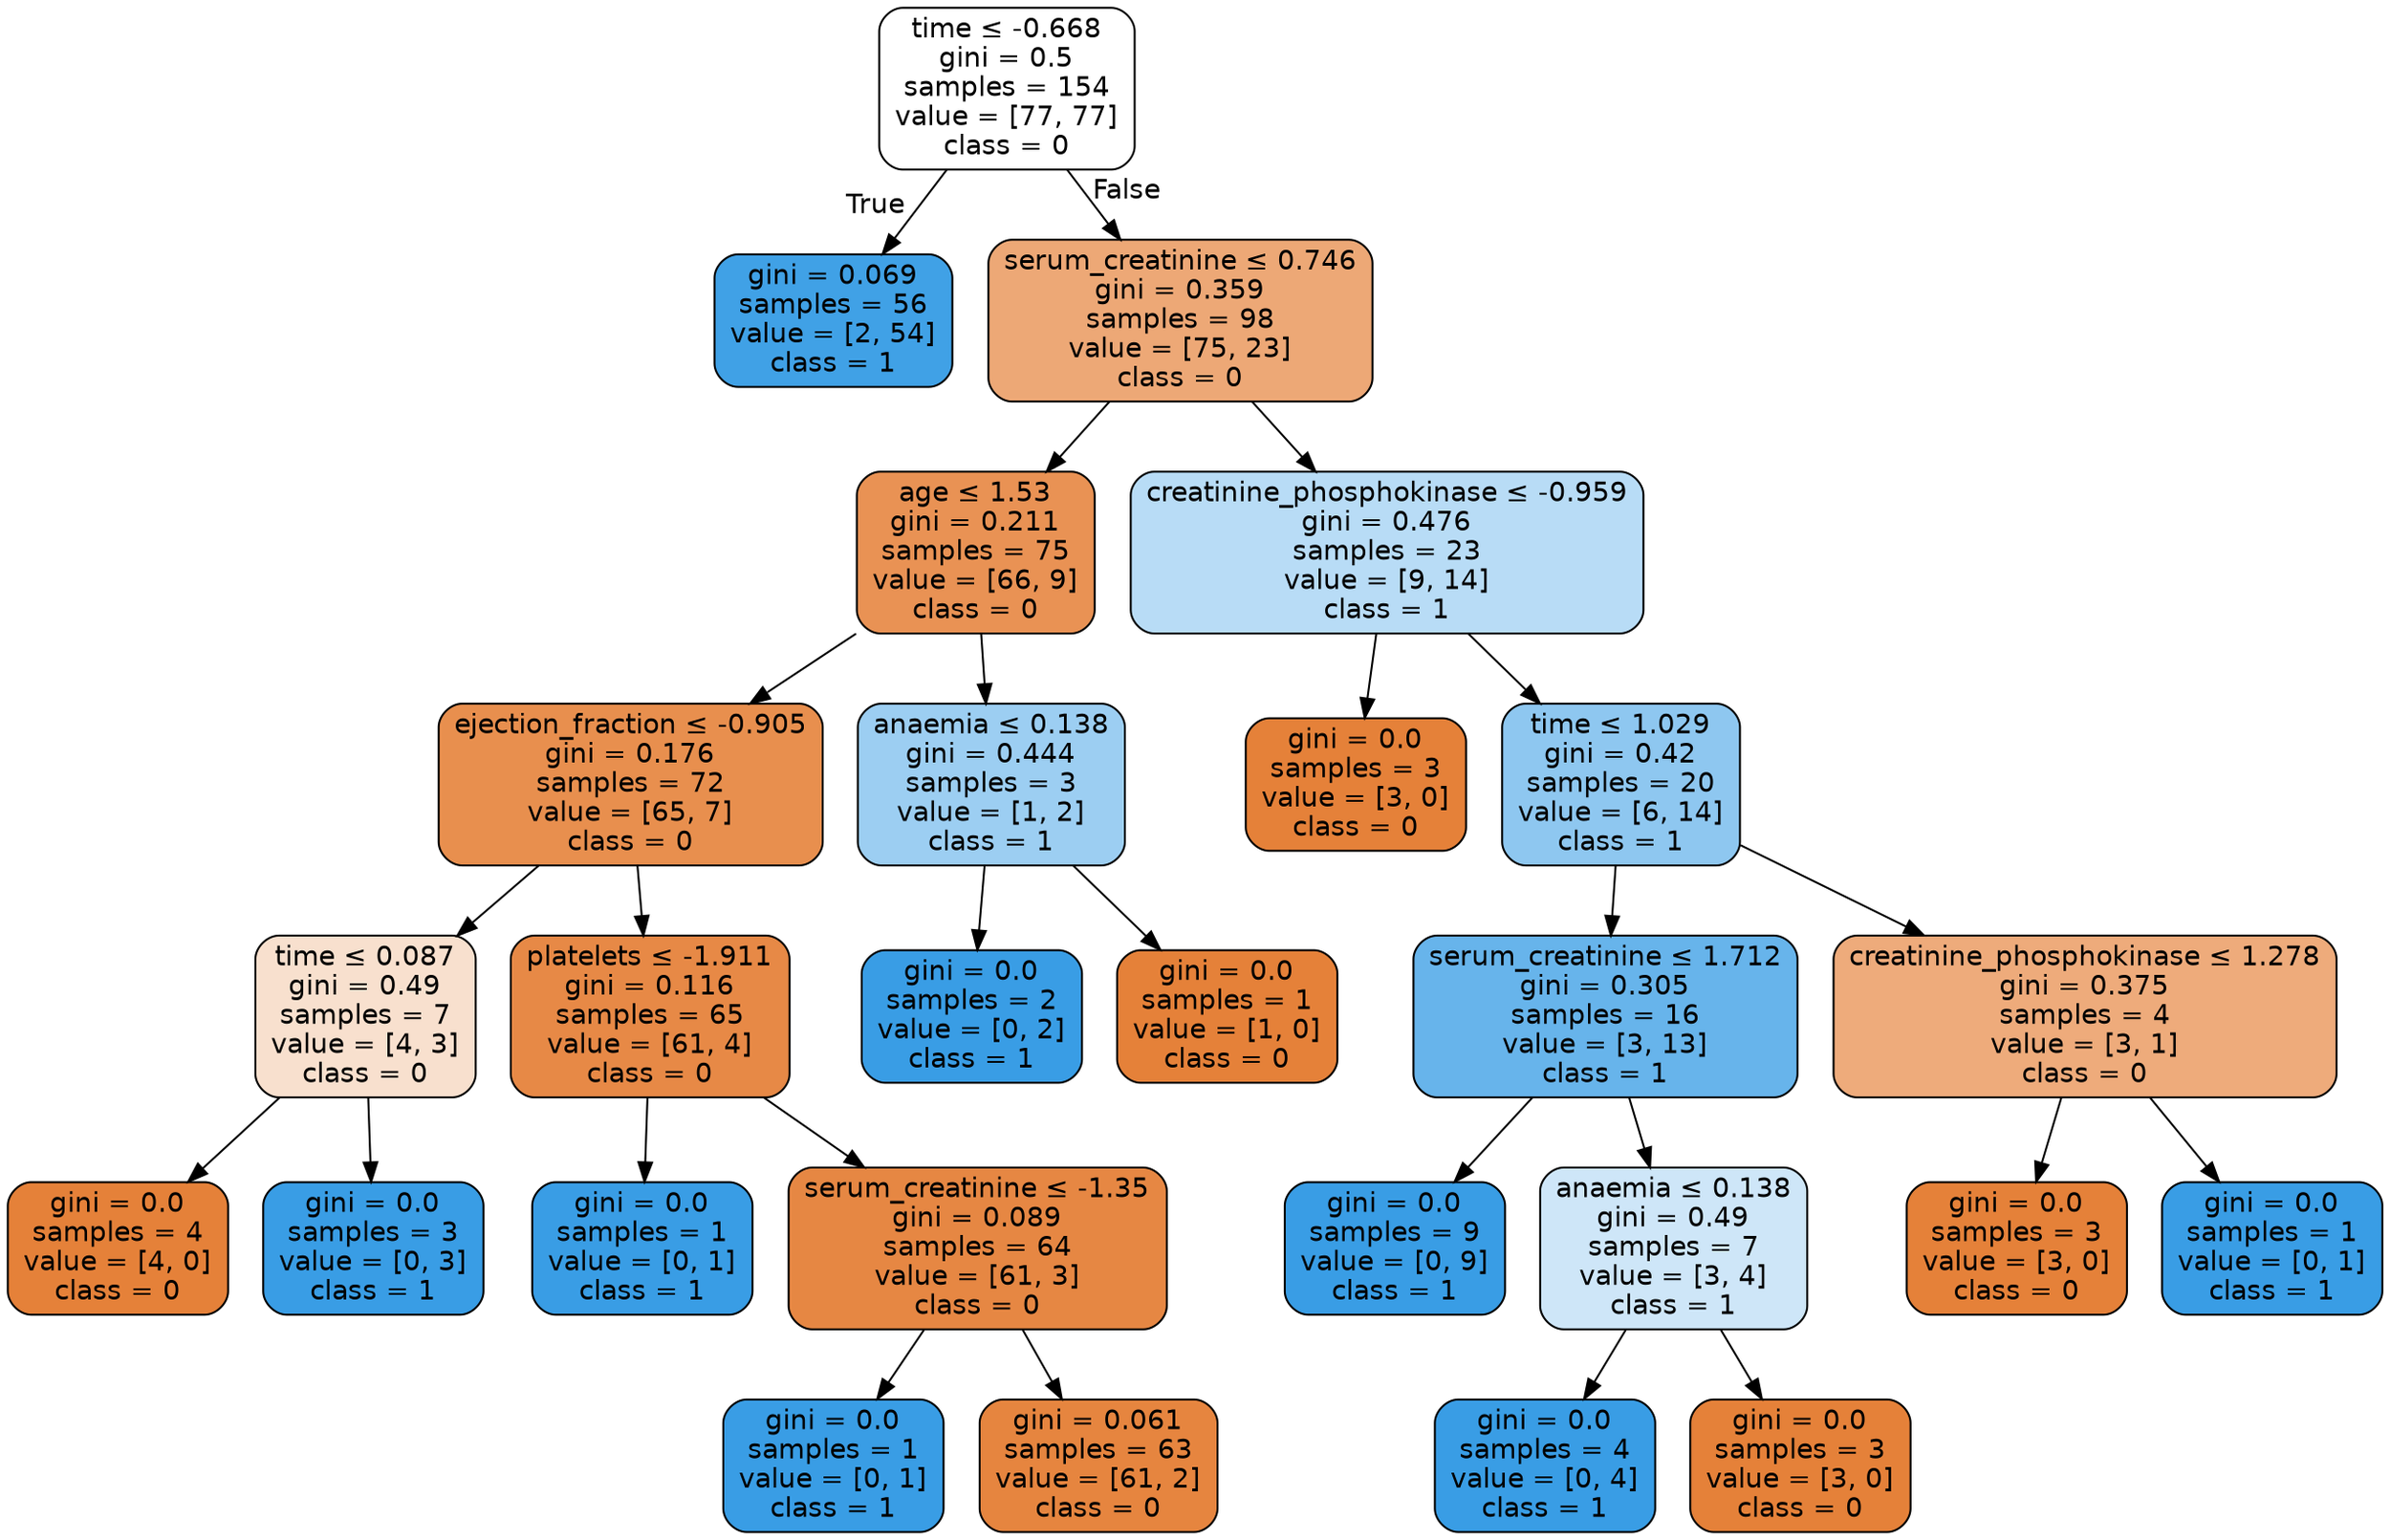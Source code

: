 digraph Tree {
node [shape=box, style="filled, rounded", color="black", fontname=helvetica] ;
edge [fontname=helvetica] ;
0 [label=<time &le; -0.668<br/>gini = 0.5<br/>samples = 154<br/>value = [77, 77]<br/>class = 0>, fillcolor="#ffffff"] ;
1 [label=<gini = 0.069<br/>samples = 56<br/>value = [2, 54]<br/>class = 1>, fillcolor="#40a1e6"] ;
0 -> 1 [labeldistance=2.5, labelangle=45, headlabel="True"] ;
2 [label=<serum_creatinine &le; 0.746<br/>gini = 0.359<br/>samples = 98<br/>value = [75, 23]<br/>class = 0>, fillcolor="#eda876"] ;
0 -> 2 [labeldistance=2.5, labelangle=-45, headlabel="False"] ;
3 [label=<age &le; 1.53<br/>gini = 0.211<br/>samples = 75<br/>value = [66, 9]<br/>class = 0>, fillcolor="#e99254"] ;
2 -> 3 ;
4 [label=<ejection_fraction &le; -0.905<br/>gini = 0.176<br/>samples = 72<br/>value = [65, 7]<br/>class = 0>, fillcolor="#e88f4e"] ;
3 -> 4 ;
5 [label=<time &le; 0.087<br/>gini = 0.49<br/>samples = 7<br/>value = [4, 3]<br/>class = 0>, fillcolor="#f8e0ce"] ;
4 -> 5 ;
6 [label=<gini = 0.0<br/>samples = 4<br/>value = [4, 0]<br/>class = 0>, fillcolor="#e58139"] ;
5 -> 6 ;
7 [label=<gini = 0.0<br/>samples = 3<br/>value = [0, 3]<br/>class = 1>, fillcolor="#399de5"] ;
5 -> 7 ;
8 [label=<platelets &le; -1.911<br/>gini = 0.116<br/>samples = 65<br/>value = [61, 4]<br/>class = 0>, fillcolor="#e78946"] ;
4 -> 8 ;
9 [label=<gini = 0.0<br/>samples = 1<br/>value = [0, 1]<br/>class = 1>, fillcolor="#399de5"] ;
8 -> 9 ;
10 [label=<serum_creatinine &le; -1.35<br/>gini = 0.089<br/>samples = 64<br/>value = [61, 3]<br/>class = 0>, fillcolor="#e68743"] ;
8 -> 10 ;
11 [label=<gini = 0.0<br/>samples = 1<br/>value = [0, 1]<br/>class = 1>, fillcolor="#399de5"] ;
10 -> 11 ;
12 [label=<gini = 0.061<br/>samples = 63<br/>value = [61, 2]<br/>class = 0>, fillcolor="#e6853f"] ;
10 -> 12 ;
13 [label=<anaemia &le; 0.138<br/>gini = 0.444<br/>samples = 3<br/>value = [1, 2]<br/>class = 1>, fillcolor="#9ccef2"] ;
3 -> 13 ;
14 [label=<gini = 0.0<br/>samples = 2<br/>value = [0, 2]<br/>class = 1>, fillcolor="#399de5"] ;
13 -> 14 ;
15 [label=<gini = 0.0<br/>samples = 1<br/>value = [1, 0]<br/>class = 0>, fillcolor="#e58139"] ;
13 -> 15 ;
16 [label=<creatinine_phosphokinase &le; -0.959<br/>gini = 0.476<br/>samples = 23<br/>value = [9, 14]<br/>class = 1>, fillcolor="#b8dcf6"] ;
2 -> 16 ;
17 [label=<gini = 0.0<br/>samples = 3<br/>value = [3, 0]<br/>class = 0>, fillcolor="#e58139"] ;
16 -> 17 ;
18 [label=<time &le; 1.029<br/>gini = 0.42<br/>samples = 20<br/>value = [6, 14]<br/>class = 1>, fillcolor="#8ec7f0"] ;
16 -> 18 ;
19 [label=<serum_creatinine &le; 1.712<br/>gini = 0.305<br/>samples = 16<br/>value = [3, 13]<br/>class = 1>, fillcolor="#67b4eb"] ;
18 -> 19 ;
20 [label=<gini = 0.0<br/>samples = 9<br/>value = [0, 9]<br/>class = 1>, fillcolor="#399de5"] ;
19 -> 20 ;
21 [label=<anaemia &le; 0.138<br/>gini = 0.49<br/>samples = 7<br/>value = [3, 4]<br/>class = 1>, fillcolor="#cee6f8"] ;
19 -> 21 ;
22 [label=<gini = 0.0<br/>samples = 4<br/>value = [0, 4]<br/>class = 1>, fillcolor="#399de5"] ;
21 -> 22 ;
23 [label=<gini = 0.0<br/>samples = 3<br/>value = [3, 0]<br/>class = 0>, fillcolor="#e58139"] ;
21 -> 23 ;
24 [label=<creatinine_phosphokinase &le; 1.278<br/>gini = 0.375<br/>samples = 4<br/>value = [3, 1]<br/>class = 0>, fillcolor="#eeab7b"] ;
18 -> 24 ;
25 [label=<gini = 0.0<br/>samples = 3<br/>value = [3, 0]<br/>class = 0>, fillcolor="#e58139"] ;
24 -> 25 ;
26 [label=<gini = 0.0<br/>samples = 1<br/>value = [0, 1]<br/>class = 1>, fillcolor="#399de5"] ;
24 -> 26 ;
}